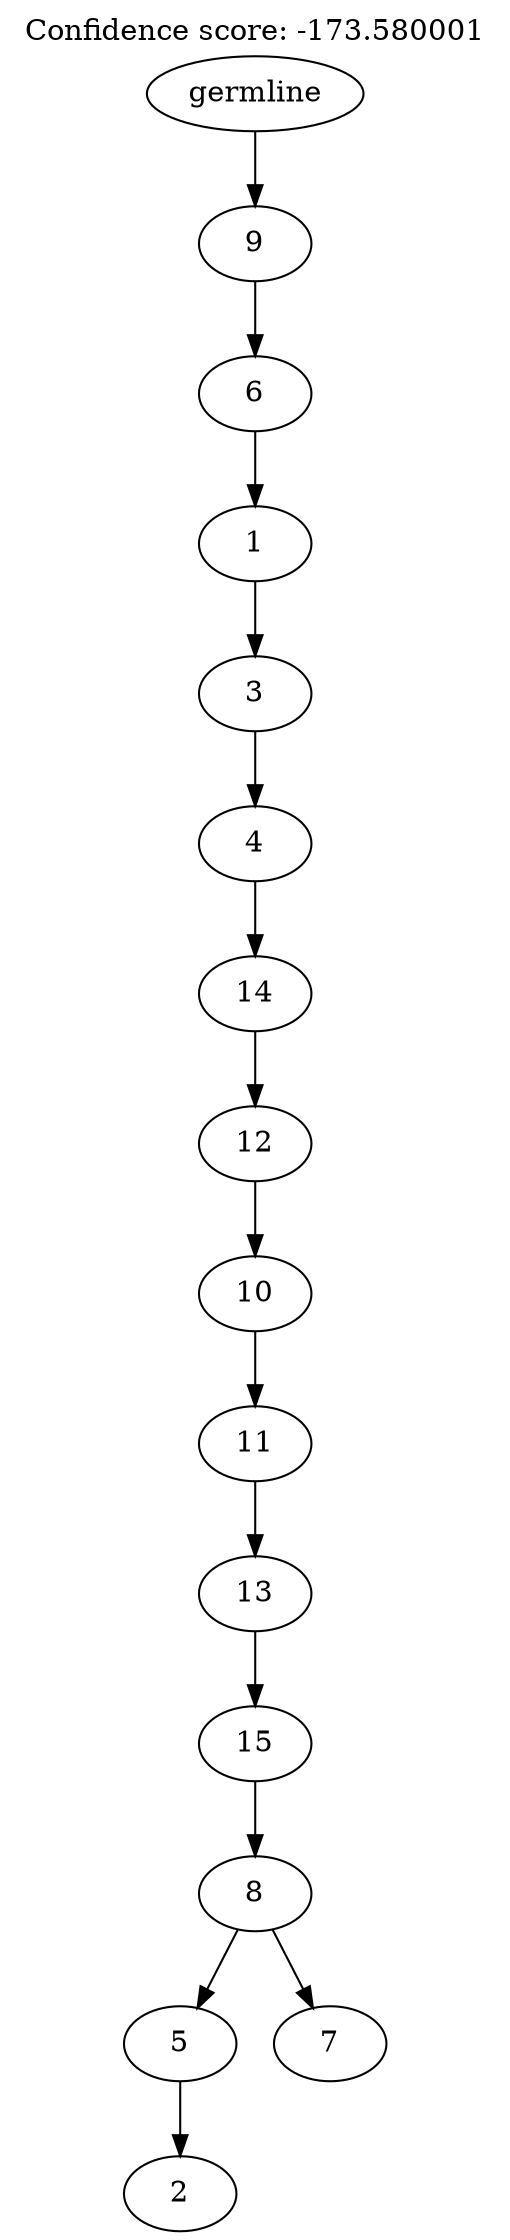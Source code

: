 digraph g {
	"14" -> "15";
	"15" [label="2"];
	"12" -> "13";
	"13" [label="7"];
	"12" -> "14";
	"14" [label="5"];
	"11" -> "12";
	"12" [label="8"];
	"10" -> "11";
	"11" [label="15"];
	"9" -> "10";
	"10" [label="13"];
	"8" -> "9";
	"9" [label="11"];
	"7" -> "8";
	"8" [label="10"];
	"6" -> "7";
	"7" [label="12"];
	"5" -> "6";
	"6" [label="14"];
	"4" -> "5";
	"5" [label="4"];
	"3" -> "4";
	"4" [label="3"];
	"2" -> "3";
	"3" [label="1"];
	"1" -> "2";
	"2" [label="6"];
	"0" -> "1";
	"1" [label="9"];
	"0" [label="germline"];
	labelloc="t";
	label="Confidence score: -173.580001";
}
